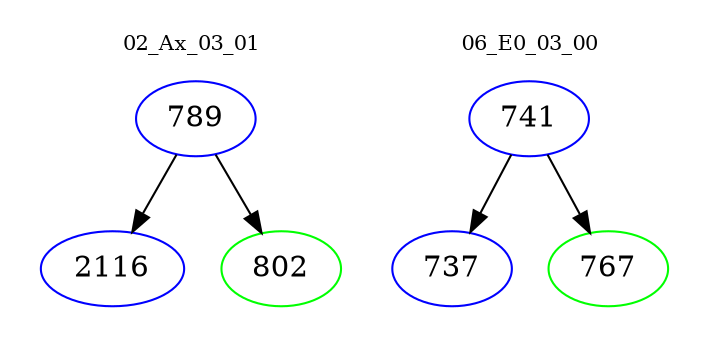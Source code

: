 digraph{
subgraph cluster_0 {
color = white
label = "02_Ax_03_01";
fontsize=10;
T0_789 [label="789", color="blue"]
T0_789 -> T0_2116 [color="black"]
T0_2116 [label="2116", color="blue"]
T0_789 -> T0_802 [color="black"]
T0_802 [label="802", color="green"]
}
subgraph cluster_1 {
color = white
label = "06_E0_03_00";
fontsize=10;
T1_741 [label="741", color="blue"]
T1_741 -> T1_737 [color="black"]
T1_737 [label="737", color="blue"]
T1_741 -> T1_767 [color="black"]
T1_767 [label="767", color="green"]
}
}
